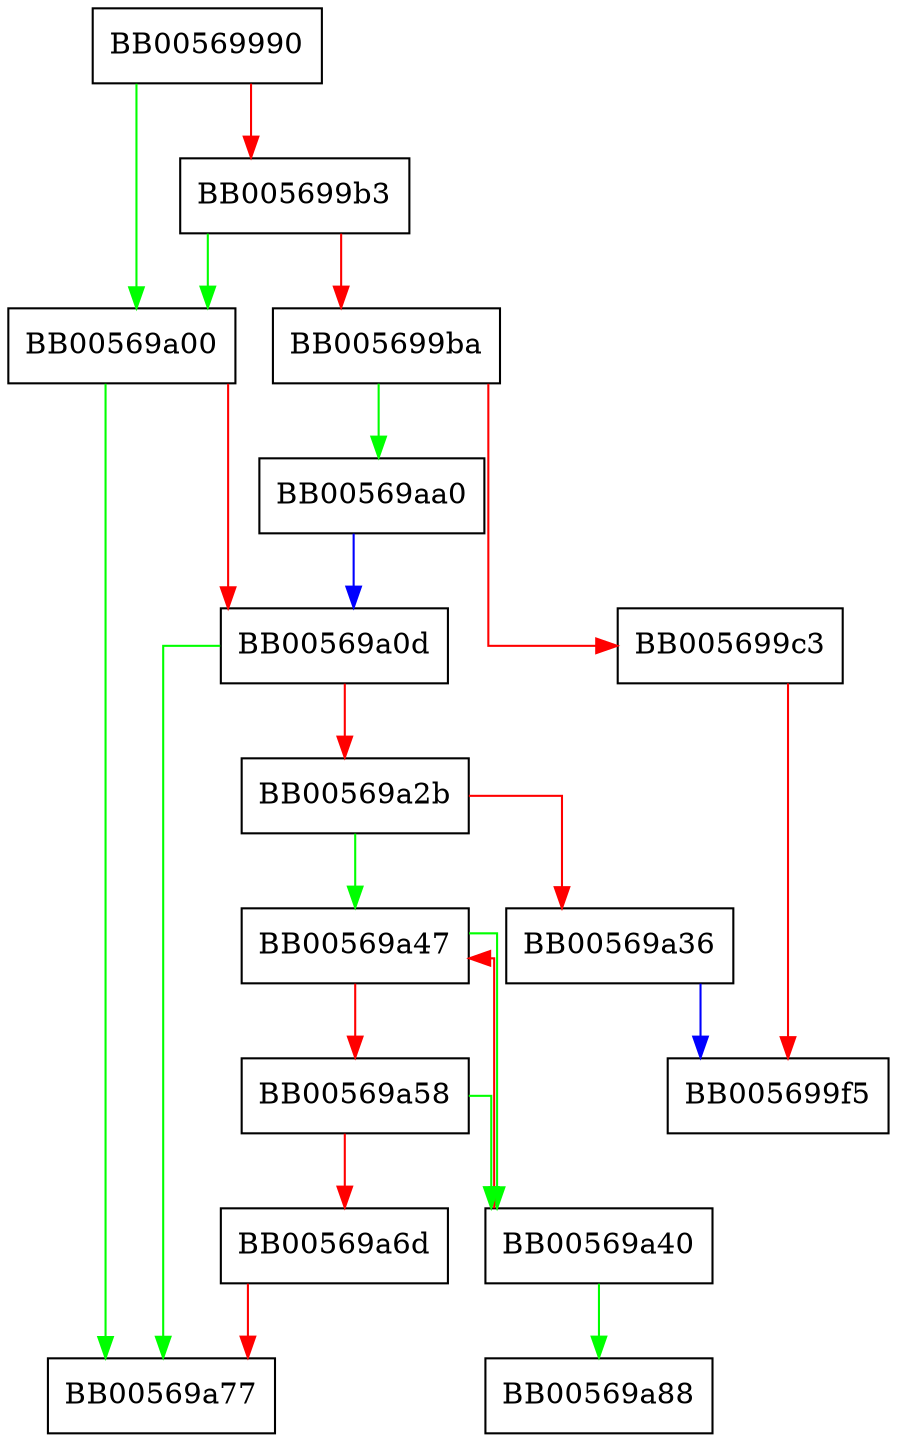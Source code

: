 digraph CMS_get1_certs {
  node [shape="box"];
  graph [splines=ortho];
  BB00569990 -> BB00569a00 [color="green"];
  BB00569990 -> BB005699b3 [color="red"];
  BB005699b3 -> BB00569a00 [color="green"];
  BB005699b3 -> BB005699ba [color="red"];
  BB005699ba -> BB00569aa0 [color="green"];
  BB005699ba -> BB005699c3 [color="red"];
  BB005699c3 -> BB005699f5 [color="red"];
  BB00569a00 -> BB00569a77 [color="green"];
  BB00569a00 -> BB00569a0d [color="red"];
  BB00569a0d -> BB00569a77 [color="green"];
  BB00569a0d -> BB00569a2b [color="red"];
  BB00569a2b -> BB00569a47 [color="green"];
  BB00569a2b -> BB00569a36 [color="red"];
  BB00569a36 -> BB005699f5 [color="blue"];
  BB00569a40 -> BB00569a88 [color="green"];
  BB00569a40 -> BB00569a47 [color="red"];
  BB00569a47 -> BB00569a40 [color="green"];
  BB00569a47 -> BB00569a58 [color="red"];
  BB00569a58 -> BB00569a40 [color="green"];
  BB00569a58 -> BB00569a6d [color="red"];
  BB00569a6d -> BB00569a77 [color="red"];
  BB00569aa0 -> BB00569a0d [color="blue"];
}